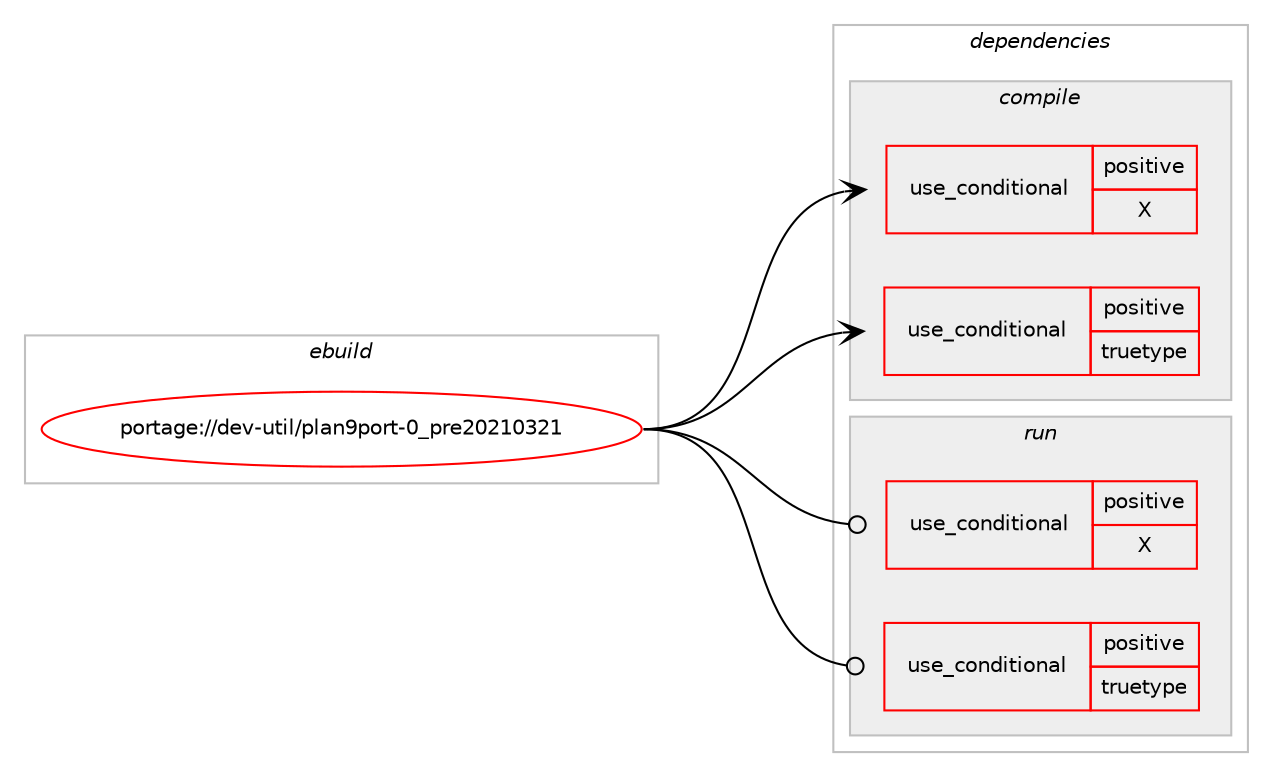 digraph prolog {

# *************
# Graph options
# *************

newrank=true;
concentrate=true;
compound=true;
graph [rankdir=LR,fontname=Helvetica,fontsize=10,ranksep=1.5];#, ranksep=2.5, nodesep=0.2];
edge  [arrowhead=vee];
node  [fontname=Helvetica,fontsize=10];

# **********
# The ebuild
# **********

subgraph cluster_leftcol {
color=gray;
rank=same;
label=<<i>ebuild</i>>;
id [label="portage://dev-util/plan9port-0_pre20210321", color=red, width=4, href="../dev-util/plan9port-0_pre20210321.svg"];
}

# ****************
# The dependencies
# ****************

subgraph cluster_midcol {
color=gray;
label=<<i>dependencies</i>>;
subgraph cluster_compile {
fillcolor="#eeeeee";
style=filled;
label=<<i>compile</i>>;
subgraph cond60075 {
dependency111652 [label=<<TABLE BORDER="0" CELLBORDER="1" CELLSPACING="0" CELLPADDING="4"><TR><TD ROWSPAN="3" CELLPADDING="10">use_conditional</TD></TR><TR><TD>positive</TD></TR><TR><TD>X</TD></TR></TABLE>>, shape=none, color=red];
# *** BEGIN UNKNOWN DEPENDENCY TYPE (TODO) ***
# dependency111652 -> package_dependency(portage://dev-util/plan9port-0_pre20210321,install,no,x11-apps,xauth,none,[,,],[],[])
# *** END UNKNOWN DEPENDENCY TYPE (TODO) ***

}
id:e -> dependency111652:w [weight=20,style="solid",arrowhead="vee"];
subgraph cond60076 {
dependency111653 [label=<<TABLE BORDER="0" CELLBORDER="1" CELLSPACING="0" CELLPADDING="4"><TR><TD ROWSPAN="3" CELLPADDING="10">use_conditional</TD></TR><TR><TD>positive</TD></TR><TR><TD>truetype</TD></TR></TABLE>>, shape=none, color=red];
# *** BEGIN UNKNOWN DEPENDENCY TYPE (TODO) ***
# dependency111653 -> package_dependency(portage://dev-util/plan9port-0_pre20210321,install,no,media-libs,freetype,none,[,,],[],[])
# *** END UNKNOWN DEPENDENCY TYPE (TODO) ***

# *** BEGIN UNKNOWN DEPENDENCY TYPE (TODO) ***
# dependency111653 -> package_dependency(portage://dev-util/plan9port-0_pre20210321,install,no,media-libs,fontconfig,none,[,,],[],[])
# *** END UNKNOWN DEPENDENCY TYPE (TODO) ***

}
id:e -> dependency111653:w [weight=20,style="solid",arrowhead="vee"];
}
subgraph cluster_compileandrun {
fillcolor="#eeeeee";
style=filled;
label=<<i>compile and run</i>>;
}
subgraph cluster_run {
fillcolor="#eeeeee";
style=filled;
label=<<i>run</i>>;
subgraph cond60077 {
dependency111654 [label=<<TABLE BORDER="0" CELLBORDER="1" CELLSPACING="0" CELLPADDING="4"><TR><TD ROWSPAN="3" CELLPADDING="10">use_conditional</TD></TR><TR><TD>positive</TD></TR><TR><TD>X</TD></TR></TABLE>>, shape=none, color=red];
# *** BEGIN UNKNOWN DEPENDENCY TYPE (TODO) ***
# dependency111654 -> package_dependency(portage://dev-util/plan9port-0_pre20210321,run,no,x11-apps,xauth,none,[,,],[],[])
# *** END UNKNOWN DEPENDENCY TYPE (TODO) ***

}
id:e -> dependency111654:w [weight=20,style="solid",arrowhead="odot"];
subgraph cond60078 {
dependency111655 [label=<<TABLE BORDER="0" CELLBORDER="1" CELLSPACING="0" CELLPADDING="4"><TR><TD ROWSPAN="3" CELLPADDING="10">use_conditional</TD></TR><TR><TD>positive</TD></TR><TR><TD>truetype</TD></TR></TABLE>>, shape=none, color=red];
# *** BEGIN UNKNOWN DEPENDENCY TYPE (TODO) ***
# dependency111655 -> package_dependency(portage://dev-util/plan9port-0_pre20210321,run,no,media-libs,freetype,none,[,,],[],[])
# *** END UNKNOWN DEPENDENCY TYPE (TODO) ***

# *** BEGIN UNKNOWN DEPENDENCY TYPE (TODO) ***
# dependency111655 -> package_dependency(portage://dev-util/plan9port-0_pre20210321,run,no,media-libs,fontconfig,none,[,,],[],[])
# *** END UNKNOWN DEPENDENCY TYPE (TODO) ***

}
id:e -> dependency111655:w [weight=20,style="solid",arrowhead="odot"];
}
}

# **************
# The candidates
# **************

subgraph cluster_choices {
rank=same;
color=gray;
label=<<i>candidates</i>>;

}

}
